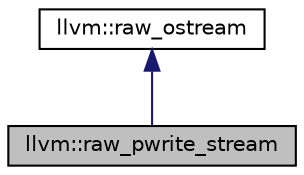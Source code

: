 digraph "llvm::raw_pwrite_stream"
{
  edge [fontname="Helvetica",fontsize="10",labelfontname="Helvetica",labelfontsize="10"];
  node [fontname="Helvetica",fontsize="10",shape=record];
  Node1 [label="llvm::raw_pwrite_stream",height=0.2,width=0.4,color="black", fillcolor="grey75", style="filled", fontcolor="black"];
  Node2 -> Node1 [dir="back",color="midnightblue",fontsize="10",style="solid",fontname="Helvetica"];
  Node2 [label="llvm::raw_ostream",height=0.2,width=0.4,color="black", fillcolor="white", style="filled",URL="$classllvm_1_1raw__ostream.html",tooltip="This class implements an extremely fast bulk output stream that can only output to a stream..."];
}
